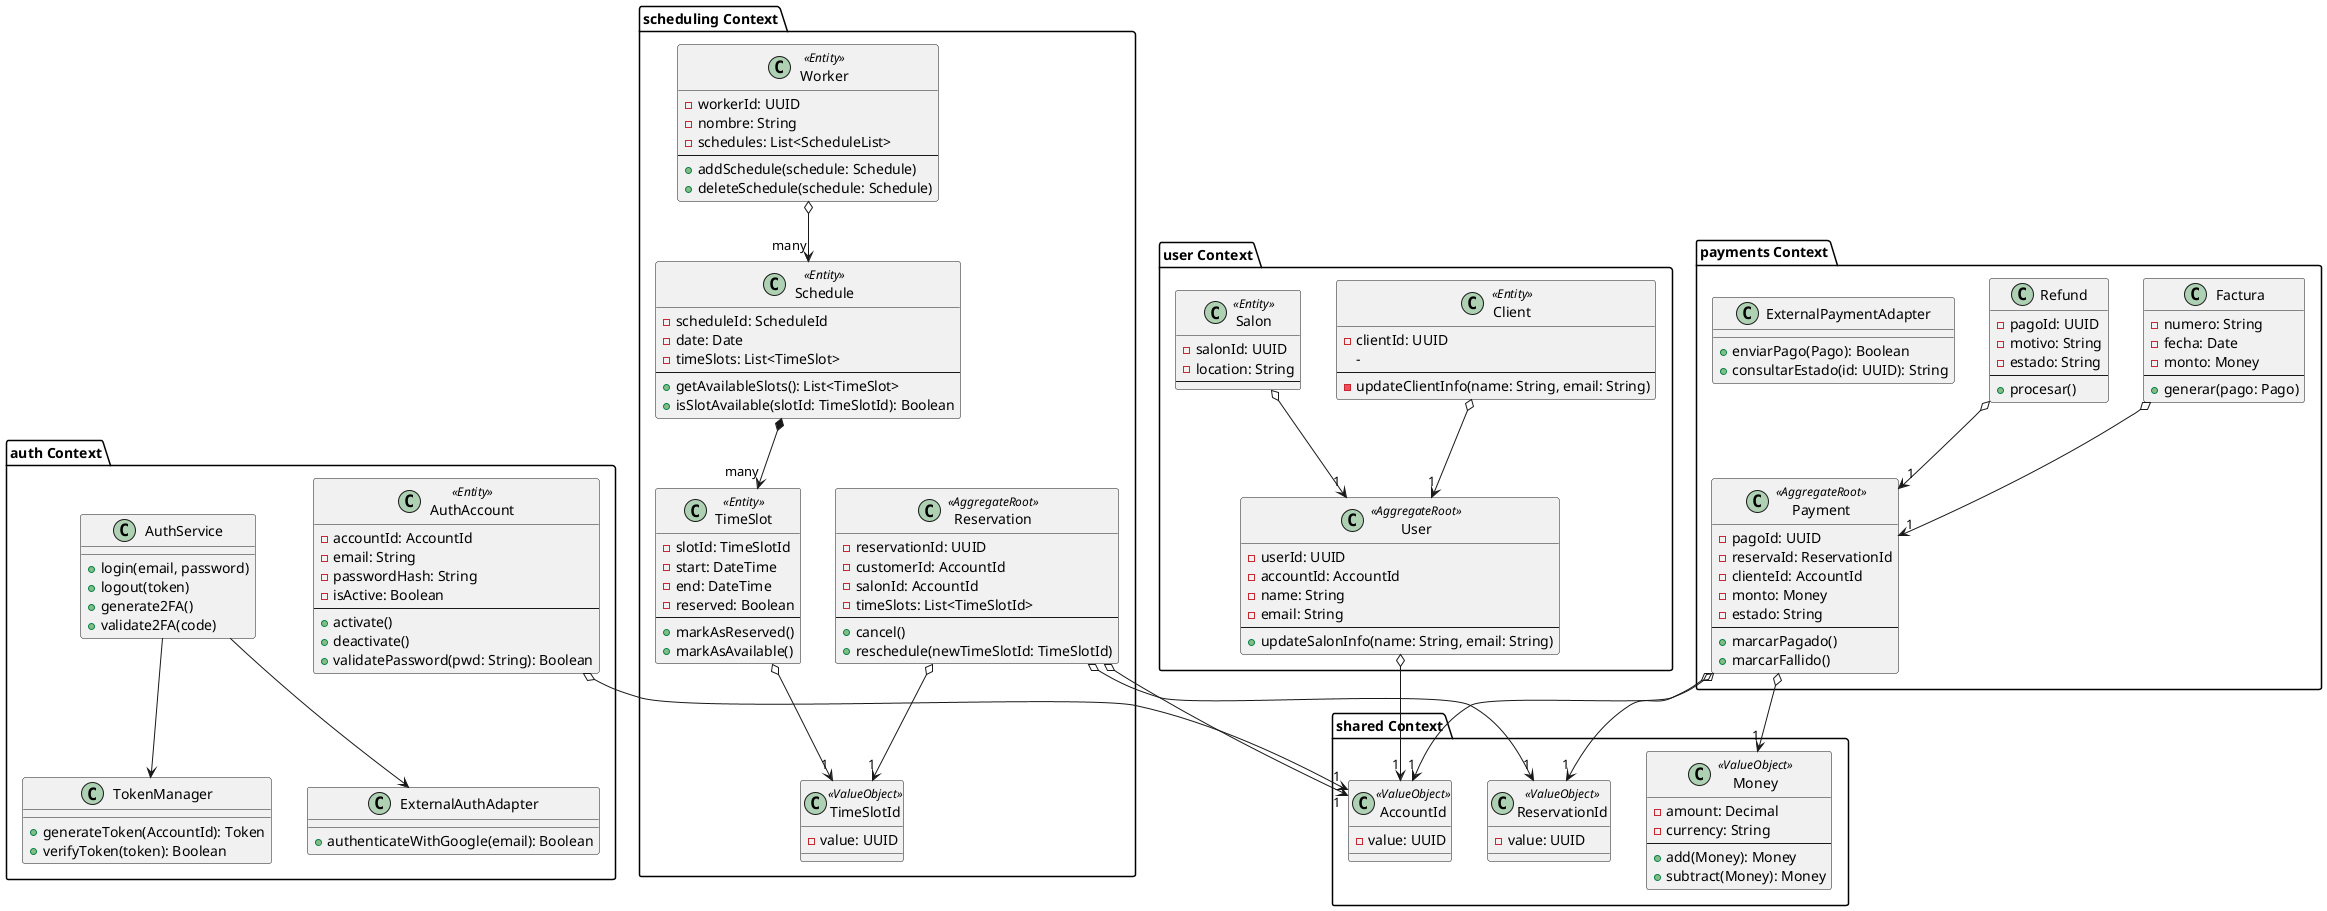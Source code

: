 @startuml classDiagram

' Shared
package "shared Context" {
    class AccountId <<ValueObject>> {
        -value: UUID
    }

    class ReservationId <<ValueObject>> {
        -value: UUID
    }

    class Money <<ValueObject>> {
        -amount: Decimal
        -currency: String
        --
        +add(Money): Money
        +subtract(Money): Money
    }
}

' Auth Context
package "auth Context" {
    class AuthAccount <<Entity>> {
        -accountId: AccountId
        -email: String
        -passwordHash: String
        -isActive: Boolean
        --
        +activate()
        +deactivate()
        +validatePassword(pwd: String): Boolean
    }

    class AuthService {
        +login(email, password)
        +logout(token)
        +generate2FA()
        +validate2FA(code)
    }

    class TokenManager {
        +generateToken(AccountId): Token
        +verifyToken(token): Boolean
    }

    class ExternalAuthAdapter {
        +authenticateWithGoogle(email): Boolean
    }

    AuthAccount o--> "1" AccountId
    AuthService --> TokenManager
    AuthService --> ExternalAuthAdapter
}

' User Context
package "user Context" {
    class User <<AggregateRoot>> {
        -userId: UUID
        -accountId: AccountId
        -name: String
        -email: String
        --
        +updateSalonInfo(name: String, email: String)
    }

    class Client <<Entity>> {
        -clientId: UUID
        -
        --
        -updateClientInfo(name: String, email: String)
    }

    class Salon <<Entity>> {
        -salonId: UUID
        -location: String
        --
    }

    User o--> "1" AccountId
    Salon o--> "1" User
    Client o--> "1" User
}

' Scheduling Context DONEEEEEEEE
package "scheduling Context" {

    class Worker <<Entity>> {
        -workerId: UUID
        -nombre: String
        -schedules: List<ScheduleList>
        --
        +addSchedule(schedule: Schedule)
        +deleteSchedule(schedule: Schedule)
    }

    class Schedule <<Entity>> {
        -scheduleId: ScheduleId
        -date: Date
        -timeSlots: List<TimeSlot>
        --
        +getAvailableSlots(): List<TimeSlot>
        +isSlotAvailable(slotId: TimeSlotId): Boolean
    }

    class TimeSlot <<Entity>> {
        -slotId: TimeSlotId
        -start: DateTime
        -end: DateTime
        -reserved: Boolean
        --
        +markAsReserved()
        +markAsAvailable()
    }

    class TimeSlotId <<ValueObject>> {
        -value: UUID
    }

    class Reservation <<AggregateRoot>> {
        -reservationId: UUID
        -customerId: AccountId
        -salonId: AccountId
        -timeSlots: List<TimeSlotId>
        --
        +cancel()
        +reschedule(newTimeSlotId: TimeSlotId)
    }

    ' Relaciones
    Worker o--> "many" Schedule
    Schedule *--> "many" TimeSlot
    TimeSlot o--> "1" TimeSlotId

    Reservation o--> "1" ReservationId
    Reservation o--> "1" TimeSlotId
    Reservation o--> "1" AccountId
}

' Payments Context
package "payments Context" {
    class Payment <<AggregateRoot>> {
        -pagoId: UUID
        -reservaId: ReservationId
        -clienteId: AccountId
        -monto: Money
        -estado: String
        --
        +marcarPagado()
        +marcarFallido()
    }

    class Factura {
        -numero: String
        -fecha: Date
        -monto: Money
        --
        +generar(pago: Pago)
    }

    class Refund {
        -pagoId: UUID
        -motivo: String
        -estado: String
        --
        +procesar()
    }

    class ExternalPaymentAdapter {
        +enviarPago(Pago): Boolean
        +consultarEstado(id: UUID): String
    }

    Payment o-> "1" ReservationId
    Payment o--> "1" AccountId
    Payment o--> "1" Money
    Factura o--> "1" Payment
    Refund o--> "1" Payment
}

@enduml
